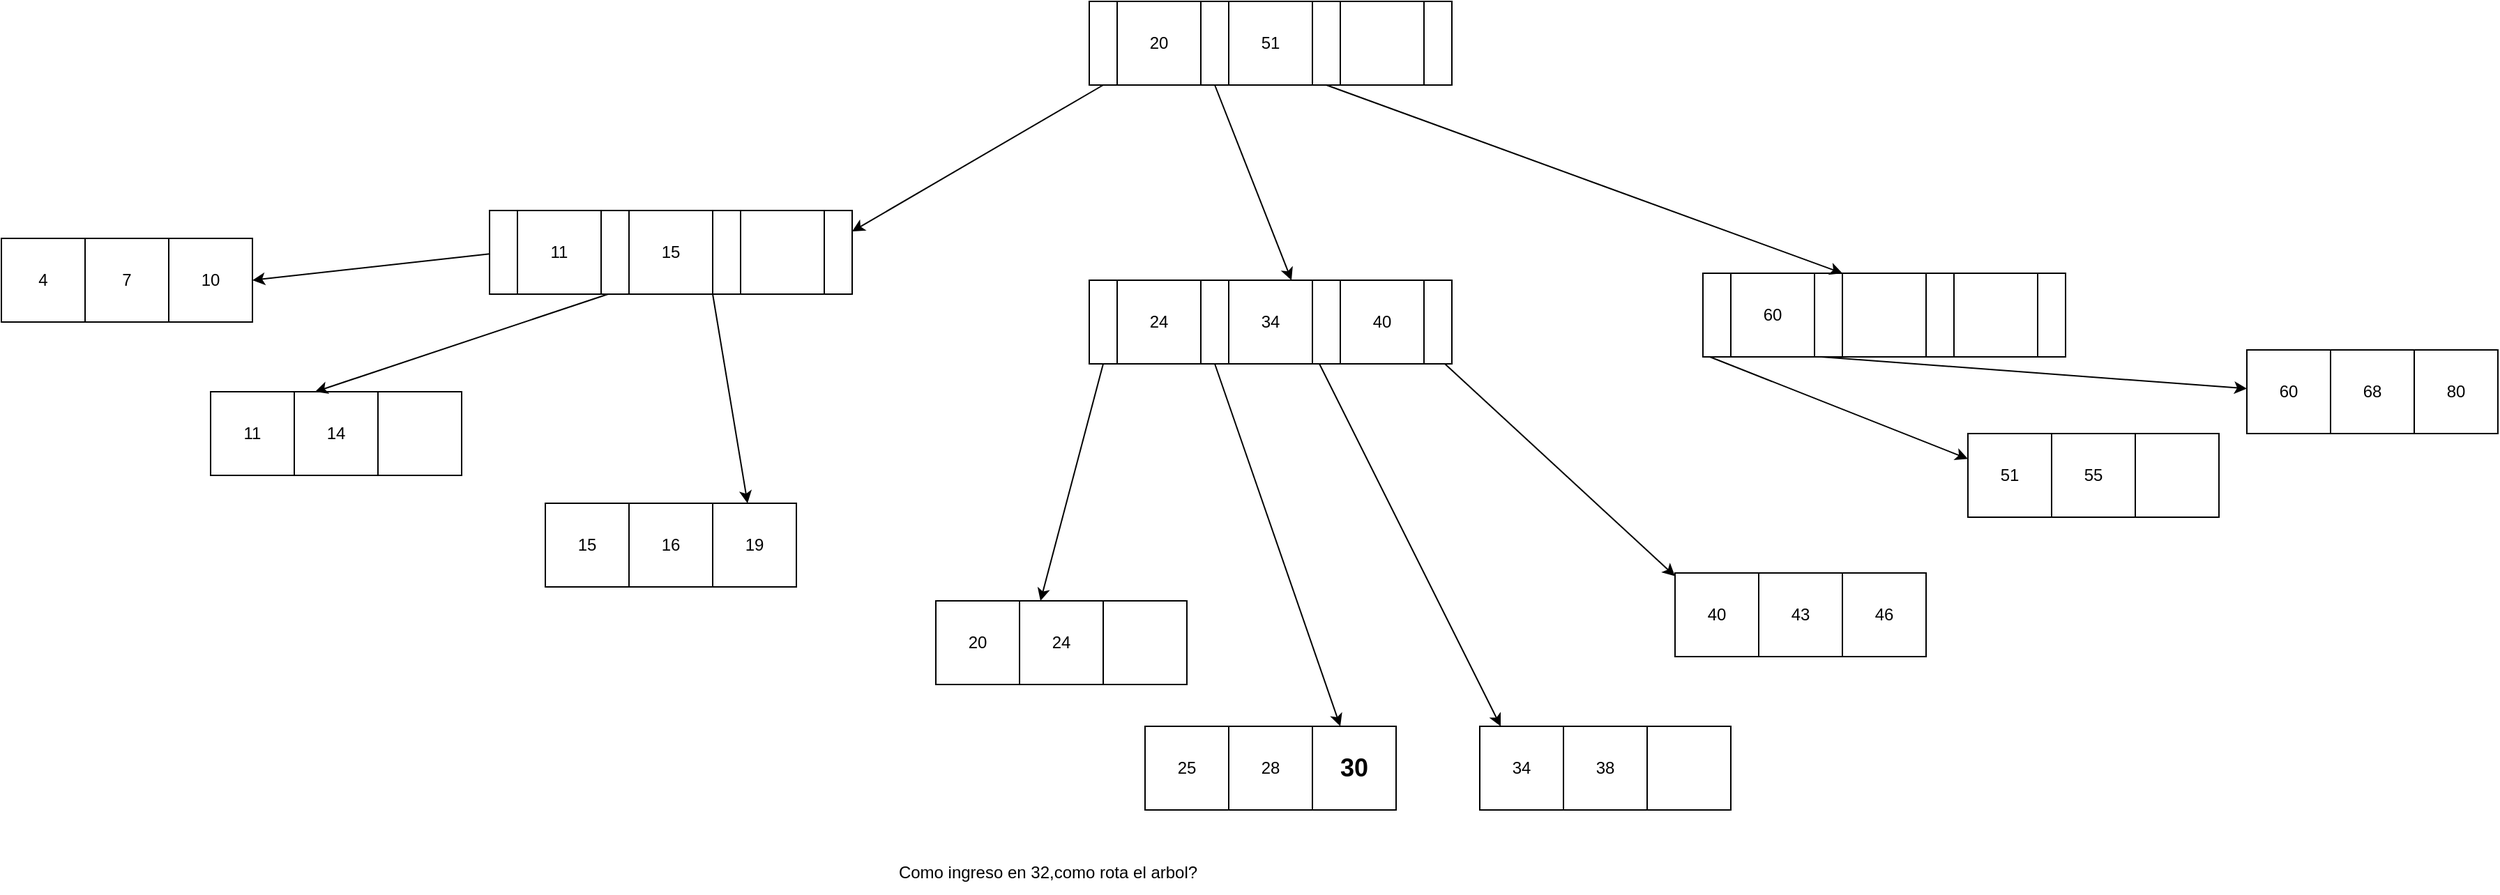 <mxfile version="21.5.1" type="device">
  <diagram name="Página-1" id="1eDgFsus_kO3PejcLk6C">
    <mxGraphModel dx="2714" dy="873" grid="1" gridSize="10" guides="1" tooltips="1" connect="1" arrows="1" fold="1" page="1" pageScale="1" pageWidth="827" pageHeight="1169" math="0" shadow="0">
      <root>
        <mxCell id="0" />
        <mxCell id="1" parent="0" />
        <mxCell id="yxRAowO7pgDiNdoX-8gX-1" value="20" style="rounded=0;whiteSpace=wrap;html=1;" vertex="1" parent="1">
          <mxGeometry x="600" y="390" width="60" height="60" as="geometry" />
        </mxCell>
        <mxCell id="yxRAowO7pgDiNdoX-8gX-2" value="51" style="rounded=0;whiteSpace=wrap;html=1;" vertex="1" parent="1">
          <mxGeometry x="680" y="390" width="60" height="60" as="geometry" />
        </mxCell>
        <mxCell id="yxRAowO7pgDiNdoX-8gX-3" value="" style="rounded=0;whiteSpace=wrap;html=1;" vertex="1" parent="1">
          <mxGeometry x="760" y="390" width="60" height="60" as="geometry" />
        </mxCell>
        <mxCell id="yxRAowO7pgDiNdoX-8gX-4" value="" style="rounded=0;whiteSpace=wrap;html=1;" vertex="1" parent="1">
          <mxGeometry x="660" y="390" width="20" height="60" as="geometry" />
        </mxCell>
        <mxCell id="yxRAowO7pgDiNdoX-8gX-5" value="" style="rounded=0;whiteSpace=wrap;html=1;" vertex="1" parent="1">
          <mxGeometry x="740" y="390" width="20" height="60" as="geometry" />
        </mxCell>
        <mxCell id="yxRAowO7pgDiNdoX-8gX-6" value="" style="rounded=0;whiteSpace=wrap;html=1;" vertex="1" parent="1">
          <mxGeometry x="820" y="390" width="20" height="60" as="geometry" />
        </mxCell>
        <mxCell id="yxRAowO7pgDiNdoX-8gX-7" value="11" style="rounded=0;whiteSpace=wrap;html=1;" vertex="1" parent="1">
          <mxGeometry x="170" y="540" width="60" height="60" as="geometry" />
        </mxCell>
        <mxCell id="yxRAowO7pgDiNdoX-8gX-8" value="15" style="rounded=0;whiteSpace=wrap;html=1;" vertex="1" parent="1">
          <mxGeometry x="250" y="540" width="60" height="60" as="geometry" />
        </mxCell>
        <mxCell id="yxRAowO7pgDiNdoX-8gX-9" value="" style="rounded=0;whiteSpace=wrap;html=1;" vertex="1" parent="1">
          <mxGeometry x="330" y="540" width="60" height="60" as="geometry" />
        </mxCell>
        <mxCell id="yxRAowO7pgDiNdoX-8gX-10" value="" style="rounded=0;whiteSpace=wrap;html=1;" vertex="1" parent="1">
          <mxGeometry x="230" y="540" width="20" height="60" as="geometry" />
        </mxCell>
        <mxCell id="yxRAowO7pgDiNdoX-8gX-11" value="" style="rounded=0;whiteSpace=wrap;html=1;" vertex="1" parent="1">
          <mxGeometry x="310" y="540" width="20" height="60" as="geometry" />
        </mxCell>
        <mxCell id="yxRAowO7pgDiNdoX-8gX-12" value="" style="rounded=0;whiteSpace=wrap;html=1;" vertex="1" parent="1">
          <mxGeometry x="390" y="540" width="20" height="60" as="geometry" />
        </mxCell>
        <mxCell id="yxRAowO7pgDiNdoX-8gX-13" value="11" style="rounded=0;whiteSpace=wrap;html=1;" vertex="1" parent="1">
          <mxGeometry x="-50" y="670" width="60" height="60" as="geometry" />
        </mxCell>
        <mxCell id="yxRAowO7pgDiNdoX-8gX-14" value="14" style="rounded=0;whiteSpace=wrap;html=1;" vertex="1" parent="1">
          <mxGeometry x="10" y="670" width="60" height="60" as="geometry" />
        </mxCell>
        <mxCell id="yxRAowO7pgDiNdoX-8gX-15" value="" style="rounded=0;whiteSpace=wrap;html=1;" vertex="1" parent="1">
          <mxGeometry x="70" y="670" width="60" height="60" as="geometry" />
        </mxCell>
        <mxCell id="yxRAowO7pgDiNdoX-8gX-19" value="15" style="rounded=0;whiteSpace=wrap;html=1;" vertex="1" parent="1">
          <mxGeometry x="190" y="750" width="60" height="60" as="geometry" />
        </mxCell>
        <mxCell id="yxRAowO7pgDiNdoX-8gX-20" value="16" style="rounded=0;whiteSpace=wrap;html=1;" vertex="1" parent="1">
          <mxGeometry x="250" y="750" width="60" height="60" as="geometry" />
        </mxCell>
        <mxCell id="yxRAowO7pgDiNdoX-8gX-21" value="19" style="rounded=0;whiteSpace=wrap;html=1;" vertex="1" parent="1">
          <mxGeometry x="310" y="750" width="60" height="60" as="geometry" />
        </mxCell>
        <mxCell id="yxRAowO7pgDiNdoX-8gX-25" value="4" style="rounded=0;whiteSpace=wrap;html=1;" vertex="1" parent="1">
          <mxGeometry x="-200" y="560" width="60" height="60" as="geometry" />
        </mxCell>
        <mxCell id="yxRAowO7pgDiNdoX-8gX-26" value="7" style="rounded=0;whiteSpace=wrap;html=1;" vertex="1" parent="1">
          <mxGeometry x="-140" y="560" width="60" height="60" as="geometry" />
        </mxCell>
        <mxCell id="yxRAowO7pgDiNdoX-8gX-27" value="10" style="rounded=0;whiteSpace=wrap;html=1;" vertex="1" parent="1">
          <mxGeometry x="-80" y="560" width="60" height="60" as="geometry" />
        </mxCell>
        <mxCell id="yxRAowO7pgDiNdoX-8gX-31" value="24" style="rounded=0;whiteSpace=wrap;html=1;" vertex="1" parent="1">
          <mxGeometry x="600" y="590" width="60" height="60" as="geometry" />
        </mxCell>
        <mxCell id="yxRAowO7pgDiNdoX-8gX-32" value="34" style="rounded=0;whiteSpace=wrap;html=1;" vertex="1" parent="1">
          <mxGeometry x="680" y="590" width="60" height="60" as="geometry" />
        </mxCell>
        <mxCell id="yxRAowO7pgDiNdoX-8gX-33" value="40" style="rounded=0;whiteSpace=wrap;html=1;" vertex="1" parent="1">
          <mxGeometry x="760" y="590" width="60" height="60" as="geometry" />
        </mxCell>
        <mxCell id="yxRAowO7pgDiNdoX-8gX-34" value="" style="rounded=0;whiteSpace=wrap;html=1;" vertex="1" parent="1">
          <mxGeometry x="660" y="590" width="20" height="60" as="geometry" />
        </mxCell>
        <mxCell id="yxRAowO7pgDiNdoX-8gX-35" value="" style="rounded=0;whiteSpace=wrap;html=1;" vertex="1" parent="1">
          <mxGeometry x="740" y="590" width="20" height="60" as="geometry" />
        </mxCell>
        <mxCell id="yxRAowO7pgDiNdoX-8gX-36" value="" style="rounded=0;whiteSpace=wrap;html=1;" vertex="1" parent="1">
          <mxGeometry x="820" y="590" width="20" height="60" as="geometry" />
        </mxCell>
        <mxCell id="yxRAowO7pgDiNdoX-8gX-37" value="20" style="rounded=0;whiteSpace=wrap;html=1;" vertex="1" parent="1">
          <mxGeometry x="470" y="820" width="60" height="60" as="geometry" />
        </mxCell>
        <mxCell id="yxRAowO7pgDiNdoX-8gX-38" value="24" style="rounded=0;whiteSpace=wrap;html=1;" vertex="1" parent="1">
          <mxGeometry x="530" y="820" width="60" height="60" as="geometry" />
        </mxCell>
        <mxCell id="yxRAowO7pgDiNdoX-8gX-39" value="" style="rounded=0;whiteSpace=wrap;html=1;" vertex="1" parent="1">
          <mxGeometry x="590" y="820" width="60" height="60" as="geometry" />
        </mxCell>
        <mxCell id="yxRAowO7pgDiNdoX-8gX-43" value="25" style="rounded=0;whiteSpace=wrap;html=1;" vertex="1" parent="1">
          <mxGeometry x="620" y="910" width="60" height="60" as="geometry" />
        </mxCell>
        <mxCell id="yxRAowO7pgDiNdoX-8gX-44" value="28" style="rounded=0;whiteSpace=wrap;html=1;" vertex="1" parent="1">
          <mxGeometry x="680" y="910" width="60" height="60" as="geometry" />
        </mxCell>
        <mxCell id="yxRAowO7pgDiNdoX-8gX-45" value="&lt;b&gt;&lt;font style=&quot;font-size: 18px;&quot;&gt;30&lt;/font&gt;&lt;/b&gt;" style="rounded=0;whiteSpace=wrap;html=1;" vertex="1" parent="1">
          <mxGeometry x="740" y="910" width="60" height="60" as="geometry" />
        </mxCell>
        <mxCell id="yxRAowO7pgDiNdoX-8gX-49" value="34" style="rounded=0;whiteSpace=wrap;html=1;" vertex="1" parent="1">
          <mxGeometry x="860" y="910" width="60" height="60" as="geometry" />
        </mxCell>
        <mxCell id="yxRAowO7pgDiNdoX-8gX-50" value="38" style="rounded=0;whiteSpace=wrap;html=1;" vertex="1" parent="1">
          <mxGeometry x="920" y="910" width="60" height="60" as="geometry" />
        </mxCell>
        <mxCell id="yxRAowO7pgDiNdoX-8gX-51" value="" style="rounded=0;whiteSpace=wrap;html=1;" vertex="1" parent="1">
          <mxGeometry x="980" y="910" width="60" height="60" as="geometry" />
        </mxCell>
        <mxCell id="yxRAowO7pgDiNdoX-8gX-55" value="40" style="rounded=0;whiteSpace=wrap;html=1;" vertex="1" parent="1">
          <mxGeometry x="1000" y="800" width="60" height="60" as="geometry" />
        </mxCell>
        <mxCell id="yxRAowO7pgDiNdoX-8gX-56" value="43" style="rounded=0;whiteSpace=wrap;html=1;" vertex="1" parent="1">
          <mxGeometry x="1060" y="800" width="60" height="60" as="geometry" />
        </mxCell>
        <mxCell id="yxRAowO7pgDiNdoX-8gX-57" value="46" style="rounded=0;whiteSpace=wrap;html=1;" vertex="1" parent="1">
          <mxGeometry x="1120" y="800" width="60" height="60" as="geometry" />
        </mxCell>
        <mxCell id="yxRAowO7pgDiNdoX-8gX-61" value="60" style="rounded=0;whiteSpace=wrap;html=1;" vertex="1" parent="1">
          <mxGeometry x="1040" y="585" width="60" height="60" as="geometry" />
        </mxCell>
        <mxCell id="yxRAowO7pgDiNdoX-8gX-62" value="" style="rounded=0;whiteSpace=wrap;html=1;" vertex="1" parent="1">
          <mxGeometry x="1120" y="585" width="60" height="60" as="geometry" />
        </mxCell>
        <mxCell id="yxRAowO7pgDiNdoX-8gX-63" value="" style="rounded=0;whiteSpace=wrap;html=1;" vertex="1" parent="1">
          <mxGeometry x="1200" y="585" width="60" height="60" as="geometry" />
        </mxCell>
        <mxCell id="yxRAowO7pgDiNdoX-8gX-64" value="" style="rounded=0;whiteSpace=wrap;html=1;" vertex="1" parent="1">
          <mxGeometry x="1100" y="585" width="20" height="60" as="geometry" />
        </mxCell>
        <mxCell id="yxRAowO7pgDiNdoX-8gX-65" value="" style="rounded=0;whiteSpace=wrap;html=1;" vertex="1" parent="1">
          <mxGeometry x="1180" y="585" width="20" height="60" as="geometry" />
        </mxCell>
        <mxCell id="yxRAowO7pgDiNdoX-8gX-66" value="" style="rounded=0;whiteSpace=wrap;html=1;" vertex="1" parent="1">
          <mxGeometry x="1260" y="585" width="20" height="60" as="geometry" />
        </mxCell>
        <mxCell id="yxRAowO7pgDiNdoX-8gX-68" value="51" style="rounded=0;whiteSpace=wrap;html=1;" vertex="1" parent="1">
          <mxGeometry x="1210" y="700" width="60" height="60" as="geometry" />
        </mxCell>
        <mxCell id="yxRAowO7pgDiNdoX-8gX-69" value="55" style="rounded=0;whiteSpace=wrap;html=1;" vertex="1" parent="1">
          <mxGeometry x="1270" y="700" width="60" height="60" as="geometry" />
        </mxCell>
        <mxCell id="yxRAowO7pgDiNdoX-8gX-70" value="" style="rounded=0;whiteSpace=wrap;html=1;" vertex="1" parent="1">
          <mxGeometry x="1330" y="700" width="60" height="60" as="geometry" />
        </mxCell>
        <mxCell id="yxRAowO7pgDiNdoX-8gX-74" value="60" style="rounded=0;whiteSpace=wrap;html=1;" vertex="1" parent="1">
          <mxGeometry x="1410" y="640" width="60" height="60" as="geometry" />
        </mxCell>
        <mxCell id="yxRAowO7pgDiNdoX-8gX-75" value="68" style="rounded=0;whiteSpace=wrap;html=1;" vertex="1" parent="1">
          <mxGeometry x="1470" y="640" width="60" height="60" as="geometry" />
        </mxCell>
        <mxCell id="yxRAowO7pgDiNdoX-8gX-76" value="80" style="rounded=0;whiteSpace=wrap;html=1;" vertex="1" parent="1">
          <mxGeometry x="1530" y="640" width="60" height="60" as="geometry" />
        </mxCell>
        <mxCell id="yxRAowO7pgDiNdoX-8gX-80" value="" style="endArrow=classic;html=1;rounded=0;entryX=0.75;entryY=0;entryDx=0;entryDy=0;exitX=0.5;exitY=1;exitDx=0;exitDy=0;" edge="1" parent="1" source="yxRAowO7pgDiNdoX-8gX-4" target="yxRAowO7pgDiNdoX-8gX-32">
          <mxGeometry width="50" height="50" relative="1" as="geometry">
            <mxPoint x="640" y="690" as="sourcePoint" />
            <mxPoint x="690" y="640" as="targetPoint" />
          </mxGeometry>
        </mxCell>
        <mxCell id="yxRAowO7pgDiNdoX-8gX-87" value="" style="endArrow=classic;html=1;rounded=0;entryX=0;entryY=0;entryDx=0;entryDy=0;exitX=0.5;exitY=1;exitDx=0;exitDy=0;" edge="1" parent="1" source="yxRAowO7pgDiNdoX-8gX-5" target="yxRAowO7pgDiNdoX-8gX-62">
          <mxGeometry width="50" height="50" relative="1" as="geometry">
            <mxPoint x="640" y="690" as="sourcePoint" />
            <mxPoint x="690" y="640" as="targetPoint" />
          </mxGeometry>
        </mxCell>
        <mxCell id="yxRAowO7pgDiNdoX-8gX-94" value="" style="endArrow=classic;html=1;rounded=0;entryX=1;entryY=0.25;entryDx=0;entryDy=0;exitX=0.5;exitY=1;exitDx=0;exitDy=0;" edge="1" parent="1" source="yxRAowO7pgDiNdoX-8gX-112" target="yxRAowO7pgDiNdoX-8gX-12">
          <mxGeometry width="50" height="50" relative="1" as="geometry">
            <mxPoint x="723" y="460" as="sourcePoint" />
            <mxPoint x="735" y="600" as="targetPoint" />
          </mxGeometry>
        </mxCell>
        <mxCell id="yxRAowO7pgDiNdoX-8gX-95" value="" style="endArrow=classic;html=1;rounded=0;entryX=0.25;entryY=0;entryDx=0;entryDy=0;exitX=1;exitY=1;exitDx=0;exitDy=0;" edge="1" parent="1" source="yxRAowO7pgDiNdoX-8gX-8">
          <mxGeometry width="50" height="50" relative="1" as="geometry">
            <mxPoint x="640" y="460" as="sourcePoint" />
            <mxPoint x="335" y="750" as="targetPoint" />
          </mxGeometry>
        </mxCell>
        <mxCell id="yxRAowO7pgDiNdoX-8gX-96" value="" style="endArrow=classic;html=1;rounded=0;entryX=0.25;entryY=0;entryDx=0;entryDy=0;exitX=0.25;exitY=1;exitDx=0;exitDy=0;" edge="1" parent="1" source="yxRAowO7pgDiNdoX-8gX-10" target="yxRAowO7pgDiNdoX-8gX-14">
          <mxGeometry width="50" height="50" relative="1" as="geometry">
            <mxPoint x="650" y="470" as="sourcePoint" />
            <mxPoint x="430" y="575" as="targetPoint" />
          </mxGeometry>
        </mxCell>
        <mxCell id="yxRAowO7pgDiNdoX-8gX-98" value="" style="endArrow=classic;html=1;rounded=0;entryX=1;entryY=0.5;entryDx=0;entryDy=0;" edge="1" parent="1" source="yxRAowO7pgDiNdoX-8gX-110">
          <mxGeometry width="50" height="50" relative="1" as="geometry">
            <mxPoint x="660" y="480" as="sourcePoint" />
            <mxPoint x="-20" y="590" as="targetPoint" />
          </mxGeometry>
        </mxCell>
        <mxCell id="yxRAowO7pgDiNdoX-8gX-99" value="" style="endArrow=classic;html=1;rounded=0;entryX=0.25;entryY=0;entryDx=0;entryDy=0;exitX=0.5;exitY=1;exitDx=0;exitDy=0;" edge="1" parent="1" source="yxRAowO7pgDiNdoX-8gX-109" target="yxRAowO7pgDiNdoX-8gX-38">
          <mxGeometry width="50" height="50" relative="1" as="geometry">
            <mxPoint x="670" y="490" as="sourcePoint" />
            <mxPoint x="450" y="595" as="targetPoint" />
          </mxGeometry>
        </mxCell>
        <mxCell id="yxRAowO7pgDiNdoX-8gX-100" value="" style="endArrow=classic;html=1;rounded=0;entryX=1;entryY=0;entryDx=0;entryDy=0;exitX=0.5;exitY=1;exitDx=0;exitDy=0;" edge="1" parent="1" source="yxRAowO7pgDiNdoX-8gX-34">
          <mxGeometry width="50" height="50" relative="1" as="geometry">
            <mxPoint x="680" y="500" as="sourcePoint" />
            <mxPoint x="760" y="910" as="targetPoint" />
          </mxGeometry>
        </mxCell>
        <mxCell id="yxRAowO7pgDiNdoX-8gX-101" value="" style="endArrow=classic;html=1;rounded=0;entryX=0.25;entryY=0;entryDx=0;entryDy=0;exitX=0.25;exitY=1;exitDx=0;exitDy=0;" edge="1" parent="1" source="yxRAowO7pgDiNdoX-8gX-35" target="yxRAowO7pgDiNdoX-8gX-49">
          <mxGeometry width="50" height="50" relative="1" as="geometry">
            <mxPoint x="690" y="510" as="sourcePoint" />
            <mxPoint x="470" y="615" as="targetPoint" />
          </mxGeometry>
        </mxCell>
        <mxCell id="yxRAowO7pgDiNdoX-8gX-102" value="" style="endArrow=classic;html=1;rounded=0;exitX=0.75;exitY=1;exitDx=0;exitDy=0;" edge="1" parent="1" source="yxRAowO7pgDiNdoX-8gX-36" target="yxRAowO7pgDiNdoX-8gX-55">
          <mxGeometry width="50" height="50" relative="1" as="geometry">
            <mxPoint x="700" y="520" as="sourcePoint" />
            <mxPoint x="480" y="625" as="targetPoint" />
          </mxGeometry>
        </mxCell>
        <mxCell id="yxRAowO7pgDiNdoX-8gX-103" value="" style="endArrow=classic;html=1;rounded=0;exitX=0.25;exitY=1;exitDx=0;exitDy=0;" edge="1" parent="1" source="yxRAowO7pgDiNdoX-8gX-107" target="yxRAowO7pgDiNdoX-8gX-68">
          <mxGeometry width="50" height="50" relative="1" as="geometry">
            <mxPoint x="710" y="530" as="sourcePoint" />
            <mxPoint x="490" y="635" as="targetPoint" />
          </mxGeometry>
        </mxCell>
        <mxCell id="yxRAowO7pgDiNdoX-8gX-104" value="" style="endArrow=classic;html=1;rounded=0;exitX=0.25;exitY=1;exitDx=0;exitDy=0;" edge="1" parent="1" source="yxRAowO7pgDiNdoX-8gX-64" target="yxRAowO7pgDiNdoX-8gX-74">
          <mxGeometry width="50" height="50" relative="1" as="geometry">
            <mxPoint x="720" y="540" as="sourcePoint" />
            <mxPoint x="500" y="645" as="targetPoint" />
          </mxGeometry>
        </mxCell>
        <mxCell id="yxRAowO7pgDiNdoX-8gX-107" value="" style="rounded=0;whiteSpace=wrap;html=1;" vertex="1" parent="1">
          <mxGeometry x="1020" y="585" width="20" height="60" as="geometry" />
        </mxCell>
        <mxCell id="yxRAowO7pgDiNdoX-8gX-109" value="" style="rounded=0;whiteSpace=wrap;html=1;" vertex="1" parent="1">
          <mxGeometry x="580" y="590" width="20" height="60" as="geometry" />
        </mxCell>
        <mxCell id="yxRAowO7pgDiNdoX-8gX-111" value="" style="endArrow=classic;html=1;rounded=0;entryX=1;entryY=0.5;entryDx=0;entryDy=0;" edge="1" parent="1" source="yxRAowO7pgDiNdoX-8gX-7" target="yxRAowO7pgDiNdoX-8gX-110">
          <mxGeometry width="50" height="50" relative="1" as="geometry">
            <mxPoint x="170" y="573" as="sourcePoint" />
            <mxPoint x="-20" y="590" as="targetPoint" />
          </mxGeometry>
        </mxCell>
        <mxCell id="yxRAowO7pgDiNdoX-8gX-110" value="" style="rounded=0;whiteSpace=wrap;html=1;" vertex="1" parent="1">
          <mxGeometry x="150" y="540" width="20" height="60" as="geometry" />
        </mxCell>
        <mxCell id="yxRAowO7pgDiNdoX-8gX-112" value="" style="rounded=0;whiteSpace=wrap;html=1;" vertex="1" parent="1">
          <mxGeometry x="580" y="390" width="20" height="60" as="geometry" />
        </mxCell>
        <mxCell id="yxRAowO7pgDiNdoX-8gX-113" value="Como ingreso en 32,como rota el arbol?" style="text;html=1;align=center;verticalAlign=middle;resizable=0;points=[];autosize=1;strokeColor=none;fillColor=none;" vertex="1" parent="1">
          <mxGeometry x="430" y="1000" width="240" height="30" as="geometry" />
        </mxCell>
      </root>
    </mxGraphModel>
  </diagram>
</mxfile>

